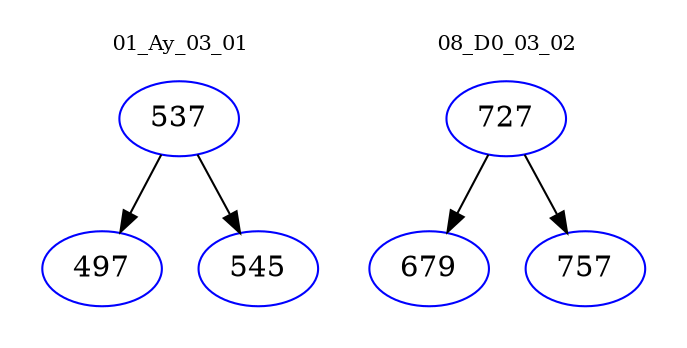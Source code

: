 digraph{
subgraph cluster_0 {
color = white
label = "01_Ay_03_01";
fontsize=10;
T0_537 [label="537", color="blue"]
T0_537 -> T0_497 [color="black"]
T0_497 [label="497", color="blue"]
T0_537 -> T0_545 [color="black"]
T0_545 [label="545", color="blue"]
}
subgraph cluster_1 {
color = white
label = "08_D0_03_02";
fontsize=10;
T1_727 [label="727", color="blue"]
T1_727 -> T1_679 [color="black"]
T1_679 [label="679", color="blue"]
T1_727 -> T1_757 [color="black"]
T1_757 [label="757", color="blue"]
}
}
